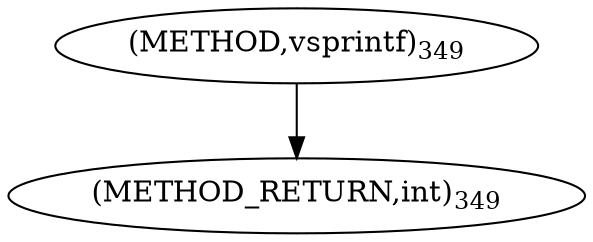 digraph "vsprintf" {  
"2549" [label = <(METHOD,vsprintf)<SUB>349</SUB>> ]
"2553" [label = <(METHOD_RETURN,int)<SUB>349</SUB>> ]
  "2549" -> "2553" 
}
